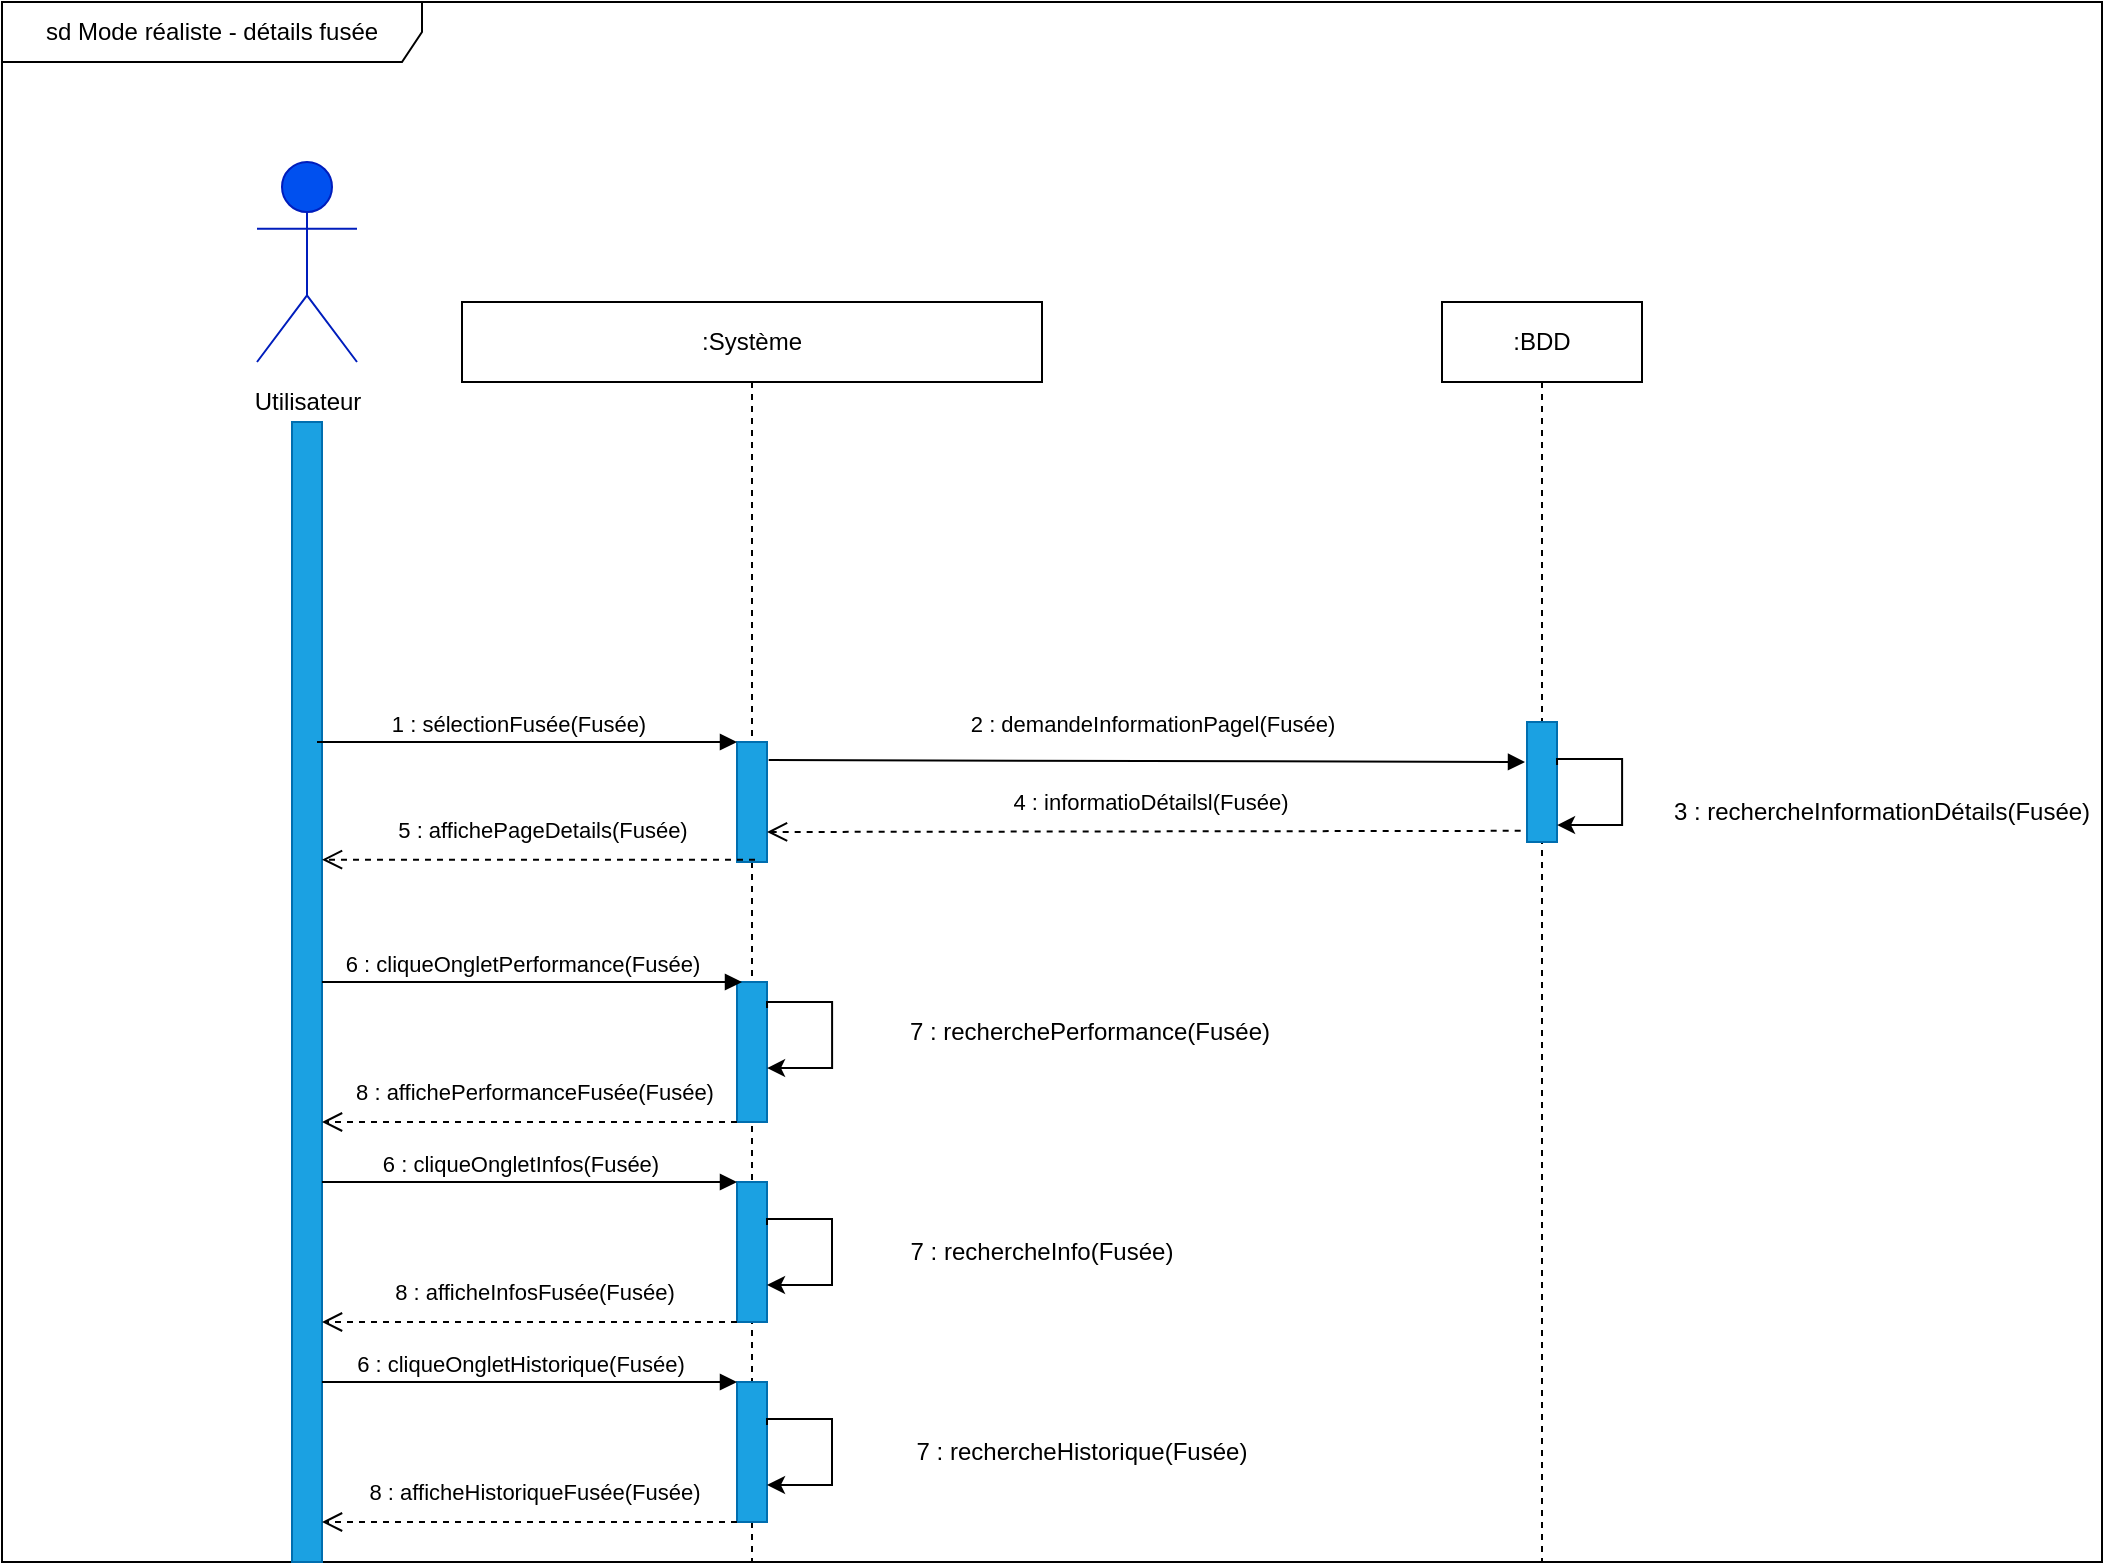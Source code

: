 <mxfile version="20.6.0" type="device"><diagram id="M-pu-cOKjHEZvPsEpOY4" name="Page-1"><mxGraphModel dx="1987" dy="1765" grid="1" gridSize="10" guides="1" tooltips="1" connect="1" arrows="1" fold="1" page="1" pageScale="1" pageWidth="827" pageHeight="1169" math="0" shadow="0"><root><mxCell id="0"/><mxCell id="1" parent="0"/><mxCell id="OMeM30PVV8WrVPDrTTRZ-74" value="sd Mode réaliste - détails fusée" style="shape=umlFrame;whiteSpace=wrap;html=1;width=210;height=30;" parent="1" vertex="1"><mxGeometry x="-20" y="-30" width="1050" height="780" as="geometry"/></mxCell><mxCell id="OMeM30PVV8WrVPDrTTRZ-9" value="" style="rounded=0;whiteSpace=wrap;html=1;fillColor=#1ba1e2;fontColor=#ffffff;strokeColor=#006EAF;" parent="1" vertex="1"><mxGeometry x="125" y="180" width="15" height="570" as="geometry"/></mxCell><mxCell id="OMeM30PVV8WrVPDrTTRZ-1" value="&lt;b&gt;Utilisateur&lt;/b&gt;" style="shape=umlActor;verticalLabelPosition=bottom;verticalAlign=top;html=1;fillColor=#0050ef;fontColor=#ffffff;strokeColor=#001DBC;" parent="1" vertex="1"><mxGeometry x="107.5" y="50" width="50" height="100" as="geometry"/></mxCell><mxCell id="OMeM30PVV8WrVPDrTTRZ-3" value=":Système" style="shape=umlLifeline;perimeter=lifelinePerimeter;whiteSpace=wrap;html=1;container=1;collapsible=0;recursiveResize=0;outlineConnect=0;" parent="1" vertex="1"><mxGeometry x="210" y="120" width="290" height="630" as="geometry"/></mxCell><mxCell id="OMeM30PVV8WrVPDrTTRZ-4" value="" style="rounded=0;whiteSpace=wrap;html=1;fillColor=#1ba1e2;fontColor=#ffffff;strokeColor=#006EAF;" parent="OMeM30PVV8WrVPDrTTRZ-3" vertex="1"><mxGeometry x="137.5" y="220" width="15" height="60" as="geometry"/></mxCell><mxCell id="UVZ0IYtNJLXeqeBDd-HU-6" value="" style="rounded=0;whiteSpace=wrap;html=1;fillColor=#1ba1e2;fontColor=#ffffff;strokeColor=#006EAF;" vertex="1" parent="OMeM30PVV8WrVPDrTTRZ-3"><mxGeometry x="137.5" y="340" width="15" height="70" as="geometry"/></mxCell><mxCell id="UVZ0IYtNJLXeqeBDd-HU-32" value="1 : sélectionFusée(Fusée)" style="html=1;verticalAlign=bottom;endArrow=block;rounded=0;" edge="1" parent="OMeM30PVV8WrVPDrTTRZ-3"><mxGeometry x="-0.048" width="80" relative="1" as="geometry"><mxPoint x="-72.5" y="220" as="sourcePoint"/><mxPoint x="137.5" y="220" as="targetPoint"/><mxPoint as="offset"/></mxGeometry></mxCell><mxCell id="UVZ0IYtNJLXeqeBDd-HU-33" style="edgeStyle=orthogonalEdgeStyle;rounded=0;orthogonalLoop=1;jettySize=auto;html=1;exitX=1;exitY=0.25;exitDx=0;exitDy=0;entryX=1;entryY=0.75;entryDx=0;entryDy=0;" edge="1" parent="OMeM30PVV8WrVPDrTTRZ-3"><mxGeometry relative="1" as="geometry"><Array as="points"><mxPoint x="153.03" y="350.04"/><mxPoint x="185.03" y="350.04"/><mxPoint x="185.03" y="383.04"/></Array><mxPoint x="152.53" y="353.04" as="sourcePoint"/><mxPoint x="152.53" y="383.04" as="targetPoint"/></mxGeometry></mxCell><mxCell id="UVZ0IYtNJLXeqeBDd-HU-37" value="" style="rounded=0;whiteSpace=wrap;html=1;fillColor=#1ba1e2;fontColor=#ffffff;strokeColor=#006EAF;" vertex="1" parent="OMeM30PVV8WrVPDrTTRZ-3"><mxGeometry x="137.5" y="540" width="15" height="70" as="geometry"/></mxCell><mxCell id="UVZ0IYtNJLXeqeBDd-HU-38" value="" style="rounded=0;whiteSpace=wrap;html=1;fillColor=#1ba1e2;fontColor=#ffffff;strokeColor=#006EAF;" vertex="1" parent="OMeM30PVV8WrVPDrTTRZ-3"><mxGeometry x="137.5" y="440" width="15" height="70" as="geometry"/></mxCell><mxCell id="UVZ0IYtNJLXeqeBDd-HU-21" value="8 : affichePerformanceFusée(Fusée)" style="html=1;verticalAlign=bottom;endArrow=open;dashed=1;endSize=8;rounded=0;" edge="1" parent="OMeM30PVV8WrVPDrTTRZ-3"><mxGeometry x="-0.016" y="-6" relative="1" as="geometry"><mxPoint x="137.5" y="410" as="sourcePoint"/><mxPoint x="-70" y="410" as="targetPoint"/><mxPoint as="offset"/></mxGeometry></mxCell><mxCell id="UVZ0IYtNJLXeqeBDd-HU-40" value="8 : afficheInfosFusée(Fusée)" style="html=1;verticalAlign=bottom;endArrow=open;dashed=1;endSize=8;rounded=0;" edge="1" parent="OMeM30PVV8WrVPDrTTRZ-3"><mxGeometry x="-0.016" y="-6" relative="1" as="geometry"><mxPoint x="137.5" y="510" as="sourcePoint"/><mxPoint x="-70" y="510" as="targetPoint"/><mxPoint as="offset"/></mxGeometry></mxCell><mxCell id="UVZ0IYtNJLXeqeBDd-HU-41" value="8 : afficheHistoriqueFusée(Fusée)" style="html=1;verticalAlign=bottom;endArrow=open;dashed=1;endSize=8;rounded=0;" edge="1" parent="OMeM30PVV8WrVPDrTTRZ-3"><mxGeometry x="-0.016" y="-6" relative="1" as="geometry"><mxPoint x="137.5" y="610" as="sourcePoint"/><mxPoint x="-70" y="610" as="targetPoint"/><mxPoint as="offset"/></mxGeometry></mxCell><mxCell id="UVZ0IYtNJLXeqeBDd-HU-42" value="6 : cliqueOngletHistorique(Fusée)" style="html=1;verticalAlign=bottom;endArrow=block;rounded=0;" edge="1" parent="OMeM30PVV8WrVPDrTTRZ-3"><mxGeometry x="-0.048" width="80" relative="1" as="geometry"><mxPoint x="-70" y="540" as="sourcePoint"/><mxPoint x="137.5" y="540" as="targetPoint"/><mxPoint as="offset"/></mxGeometry></mxCell><mxCell id="UVZ0IYtNJLXeqeBDd-HU-4" style="edgeStyle=orthogonalEdgeStyle;rounded=0;orthogonalLoop=1;jettySize=auto;html=1;exitX=1;exitY=0.25;exitDx=0;exitDy=0;entryX=1;entryY=0.75;entryDx=0;entryDy=0;" edge="1" parent="OMeM30PVV8WrVPDrTTRZ-3"><mxGeometry relative="1" as="geometry"><Array as="points"><mxPoint x="153" y="558.5"/><mxPoint x="185" y="558.5"/><mxPoint x="185" y="591.5"/></Array><mxPoint x="152.5" y="561.5" as="sourcePoint"/><mxPoint x="152.5" y="591.5" as="targetPoint"/></mxGeometry></mxCell><mxCell id="UVZ0IYtNJLXeqeBDd-HU-35" style="edgeStyle=orthogonalEdgeStyle;rounded=0;orthogonalLoop=1;jettySize=auto;html=1;exitX=1;exitY=0.25;exitDx=0;exitDy=0;entryX=1;entryY=0.75;entryDx=0;entryDy=0;" edge="1" parent="OMeM30PVV8WrVPDrTTRZ-3"><mxGeometry relative="1" as="geometry"><Array as="points"><mxPoint x="153" y="458.5"/><mxPoint x="185" y="458.5"/><mxPoint x="185" y="491.5"/></Array><mxPoint x="152.5" y="461.5" as="sourcePoint"/><mxPoint x="152.5" y="491.5" as="targetPoint"/></mxGeometry></mxCell><mxCell id="OMeM30PVV8WrVPDrTTRZ-6" value=":BDD" style="shape=umlLifeline;perimeter=lifelinePerimeter;whiteSpace=wrap;html=1;container=1;collapsible=0;recursiveResize=0;outlineConnect=0;" parent="1" vertex="1"><mxGeometry x="700" y="120" width="100" height="630" as="geometry"/></mxCell><mxCell id="OMeM30PVV8WrVPDrTTRZ-8" value="" style="rounded=0;whiteSpace=wrap;html=1;fillColor=#1ba1e2;fontColor=#ffffff;strokeColor=#006EAF;" parent="OMeM30PVV8WrVPDrTTRZ-6" vertex="1"><mxGeometry x="42.5" y="210" width="15" height="60" as="geometry"/></mxCell><mxCell id="UVZ0IYtNJLXeqeBDd-HU-34" style="edgeStyle=orthogonalEdgeStyle;rounded=0;orthogonalLoop=1;jettySize=auto;html=1;exitX=1;exitY=0.25;exitDx=0;exitDy=0;entryX=1;entryY=0.75;entryDx=0;entryDy=0;" edge="1" parent="OMeM30PVV8WrVPDrTTRZ-6"><mxGeometry relative="1" as="geometry"><Array as="points"><mxPoint x="58.03" y="228.52"/><mxPoint x="90.03" y="228.52"/><mxPoint x="90.03" y="261.52"/></Array><mxPoint x="57.53" y="231.52" as="sourcePoint"/><mxPoint x="57.53" y="261.52" as="targetPoint"/></mxGeometry></mxCell><mxCell id="OMeM30PVV8WrVPDrTTRZ-12" value="2 : demandeInformationPagel(Fusée)" style="html=1;verticalAlign=bottom;endArrow=block;rounded=0;exitX=1.056;exitY=0.15;exitDx=0;exitDy=0;exitPerimeter=0;" parent="1" edge="1" source="OMeM30PVV8WrVPDrTTRZ-4"><mxGeometry x="0.016" y="10" width="80" relative="1" as="geometry"><mxPoint x="370" y="350" as="sourcePoint"/><mxPoint x="741.5" y="350" as="targetPoint"/><mxPoint as="offset"/></mxGeometry></mxCell><mxCell id="OMeM30PVV8WrVPDrTTRZ-13" value="7 : rechercheInfo(Fusée)" style="text;html=1;strokeColor=none;fillColor=none;align=center;verticalAlign=middle;whiteSpace=wrap;rounded=0;" parent="1" vertex="1"><mxGeometry x="390" y="580" width="220" height="30" as="geometry"/></mxCell><mxCell id="OMeM30PVV8WrVPDrTTRZ-50" value="6 : cliqueOngletPerformance(Fusée)" style="html=1;verticalAlign=bottom;endArrow=block;rounded=0;" parent="1" edge="1"><mxGeometry x="-0.048" width="80" relative="1" as="geometry"><mxPoint x="140" y="460" as="sourcePoint"/><mxPoint x="350" y="460" as="targetPoint"/><mxPoint as="offset"/></mxGeometry></mxCell><mxCell id="UVZ0IYtNJLXeqeBDd-HU-1" value="4 : informatioDétailsl(Fusée)" style="html=1;verticalAlign=bottom;endArrow=open;dashed=1;endSize=8;rounded=0;exitX=-0.111;exitY=0.897;exitDx=0;exitDy=0;exitPerimeter=0;entryX=1;entryY=0.75;entryDx=0;entryDy=0;" edge="1" parent="1" target="OMeM30PVV8WrVPDrTTRZ-4"><mxGeometry x="-0.016" y="-6" relative="1" as="geometry"><mxPoint x="739.335" y="384.41" as="sourcePoint"/><mxPoint x="370" y="385.59" as="targetPoint"/><mxPoint as="offset"/></mxGeometry></mxCell><mxCell id="UVZ0IYtNJLXeqeBDd-HU-10" value="Utilisateur" style="text;html=1;strokeColor=none;fillColor=none;align=center;verticalAlign=middle;whiteSpace=wrap;rounded=0;" vertex="1" parent="1"><mxGeometry x="102.5" y="150" width="60" height="40" as="geometry"/></mxCell><mxCell id="UVZ0IYtNJLXeqeBDd-HU-20" value="5 : affichePageDetails(Fusée)" style="html=1;verticalAlign=bottom;endArrow=open;dashed=1;endSize=8;rounded=0;exitX=0;exitY=1;exitDx=0;exitDy=0;" edge="1" parent="1"><mxGeometry x="-0.016" y="-6" relative="1" as="geometry"><mxPoint x="356.5" y="398.82" as="sourcePoint"/><mxPoint x="140" y="398.82" as="targetPoint"/><mxPoint as="offset"/><Array as="points"><mxPoint x="210" y="398.82"/></Array></mxGeometry></mxCell><mxCell id="UVZ0IYtNJLXeqeBDd-HU-43" value="3 : rechercheInformationDétails(Fusée)" style="text;html=1;strokeColor=none;fillColor=none;align=center;verticalAlign=middle;whiteSpace=wrap;rounded=0;" vertex="1" parent="1"><mxGeometry x="810" y="360" width="220" height="30" as="geometry"/></mxCell><mxCell id="UVZ0IYtNJLXeqeBDd-HU-44" value="7 : recherchePerformance(Fusée)" style="text;html=1;strokeColor=none;fillColor=none;align=center;verticalAlign=middle;whiteSpace=wrap;rounded=0;" vertex="1" parent="1"><mxGeometry x="414" y="470" width="220" height="30" as="geometry"/></mxCell><mxCell id="UVZ0IYtNJLXeqeBDd-HU-45" value="7 : rechercheHistorique(Fusée)" style="text;html=1;strokeColor=none;fillColor=none;align=center;verticalAlign=middle;whiteSpace=wrap;rounded=0;" vertex="1" parent="1"><mxGeometry x="410" y="680" width="220" height="30" as="geometry"/></mxCell><mxCell id="UVZ0IYtNJLXeqeBDd-HU-39" value="6 : cliqueOngletInfos(Fusée)" style="html=1;verticalAlign=bottom;endArrow=block;rounded=0;" edge="1" parent="1"><mxGeometry x="-0.048" width="80" relative="1" as="geometry"><mxPoint x="140" y="560" as="sourcePoint"/><mxPoint x="347.5" y="560" as="targetPoint"/><mxPoint as="offset"/></mxGeometry></mxCell></root></mxGraphModel></diagram></mxfile>